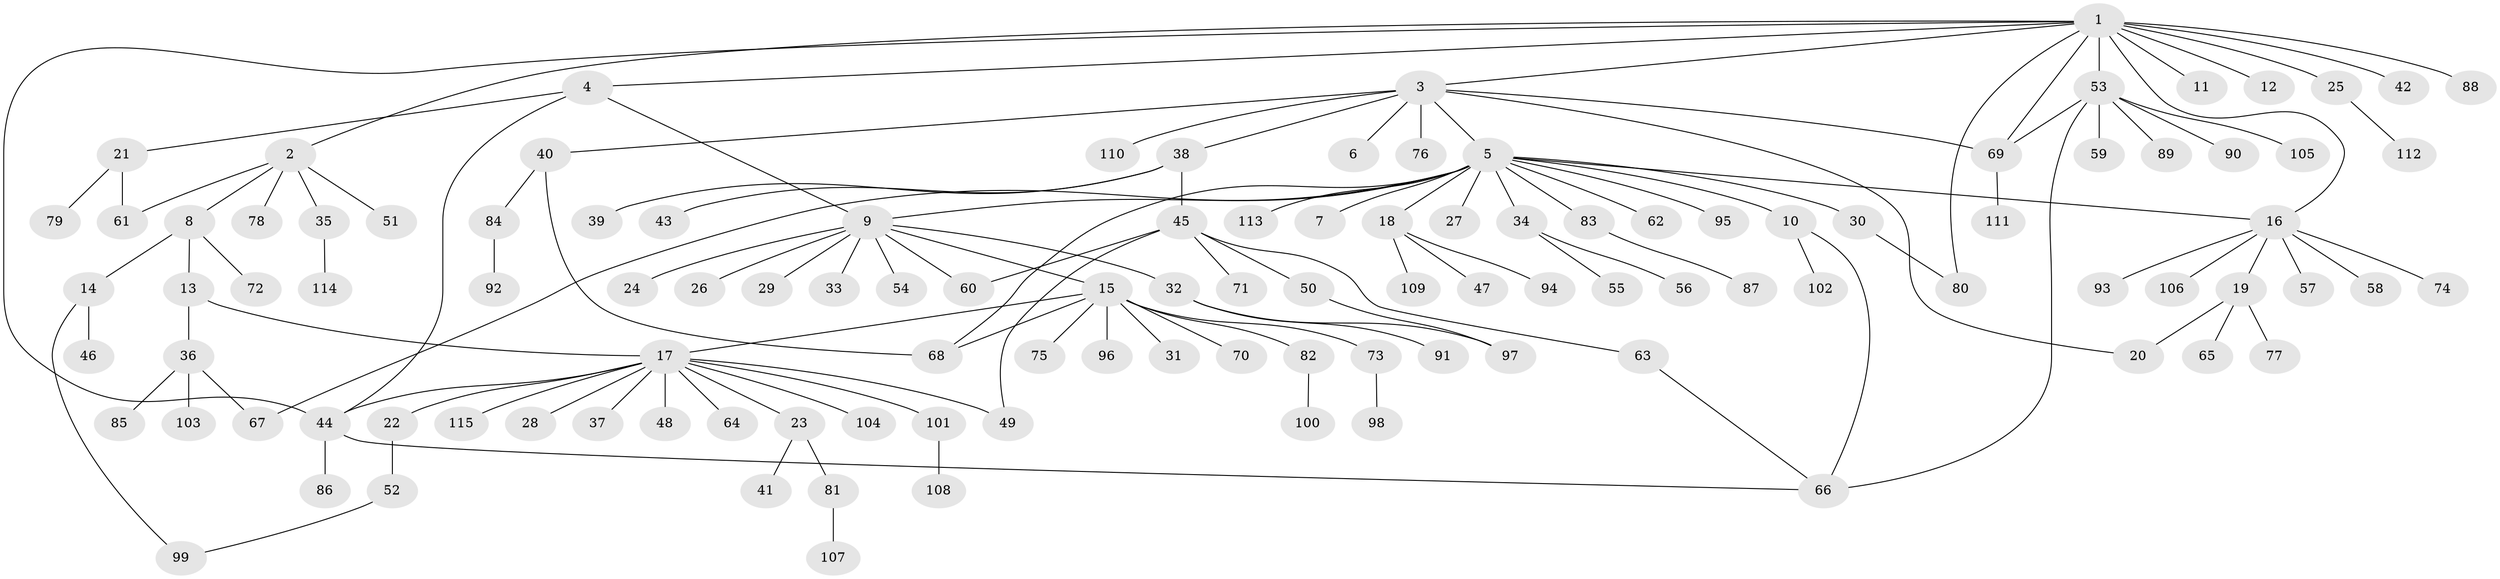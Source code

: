 // Generated by graph-tools (version 1.1) at 2025/11/02/27/25 16:11:12]
// undirected, 115 vertices, 134 edges
graph export_dot {
graph [start="1"]
  node [color=gray90,style=filled];
  1;
  2;
  3;
  4;
  5;
  6;
  7;
  8;
  9;
  10;
  11;
  12;
  13;
  14;
  15;
  16;
  17;
  18;
  19;
  20;
  21;
  22;
  23;
  24;
  25;
  26;
  27;
  28;
  29;
  30;
  31;
  32;
  33;
  34;
  35;
  36;
  37;
  38;
  39;
  40;
  41;
  42;
  43;
  44;
  45;
  46;
  47;
  48;
  49;
  50;
  51;
  52;
  53;
  54;
  55;
  56;
  57;
  58;
  59;
  60;
  61;
  62;
  63;
  64;
  65;
  66;
  67;
  68;
  69;
  70;
  71;
  72;
  73;
  74;
  75;
  76;
  77;
  78;
  79;
  80;
  81;
  82;
  83;
  84;
  85;
  86;
  87;
  88;
  89;
  90;
  91;
  92;
  93;
  94;
  95;
  96;
  97;
  98;
  99;
  100;
  101;
  102;
  103;
  104;
  105;
  106;
  107;
  108;
  109;
  110;
  111;
  112;
  113;
  114;
  115;
  1 -- 2;
  1 -- 3;
  1 -- 4;
  1 -- 11;
  1 -- 12;
  1 -- 16;
  1 -- 25;
  1 -- 42;
  1 -- 44;
  1 -- 53;
  1 -- 69;
  1 -- 80;
  1 -- 88;
  2 -- 8;
  2 -- 35;
  2 -- 51;
  2 -- 61;
  2 -- 78;
  3 -- 5;
  3 -- 6;
  3 -- 20;
  3 -- 38;
  3 -- 40;
  3 -- 69;
  3 -- 76;
  3 -- 110;
  4 -- 9;
  4 -- 21;
  4 -- 44;
  5 -- 7;
  5 -- 9;
  5 -- 10;
  5 -- 16;
  5 -- 18;
  5 -- 27;
  5 -- 30;
  5 -- 34;
  5 -- 62;
  5 -- 67;
  5 -- 68;
  5 -- 83;
  5 -- 95;
  5 -- 113;
  8 -- 13;
  8 -- 14;
  8 -- 72;
  9 -- 15;
  9 -- 24;
  9 -- 26;
  9 -- 29;
  9 -- 32;
  9 -- 33;
  9 -- 54;
  9 -- 60;
  10 -- 66;
  10 -- 102;
  13 -- 17;
  13 -- 36;
  14 -- 46;
  14 -- 99;
  15 -- 17;
  15 -- 31;
  15 -- 68;
  15 -- 70;
  15 -- 73;
  15 -- 75;
  15 -- 82;
  15 -- 96;
  16 -- 19;
  16 -- 57;
  16 -- 58;
  16 -- 74;
  16 -- 93;
  16 -- 106;
  17 -- 22;
  17 -- 23;
  17 -- 28;
  17 -- 37;
  17 -- 44;
  17 -- 48;
  17 -- 49;
  17 -- 64;
  17 -- 101;
  17 -- 104;
  17 -- 115;
  18 -- 47;
  18 -- 94;
  18 -- 109;
  19 -- 20;
  19 -- 65;
  19 -- 77;
  21 -- 61;
  21 -- 79;
  22 -- 52;
  23 -- 41;
  23 -- 81;
  25 -- 112;
  30 -- 80;
  32 -- 91;
  32 -- 97;
  34 -- 55;
  34 -- 56;
  35 -- 114;
  36 -- 67;
  36 -- 85;
  36 -- 103;
  38 -- 39;
  38 -- 43;
  38 -- 45;
  40 -- 68;
  40 -- 84;
  44 -- 66;
  44 -- 86;
  45 -- 49;
  45 -- 50;
  45 -- 60;
  45 -- 63;
  45 -- 71;
  50 -- 97;
  52 -- 99;
  53 -- 59;
  53 -- 66;
  53 -- 69;
  53 -- 89;
  53 -- 90;
  53 -- 105;
  63 -- 66;
  69 -- 111;
  73 -- 98;
  81 -- 107;
  82 -- 100;
  83 -- 87;
  84 -- 92;
  101 -- 108;
}
